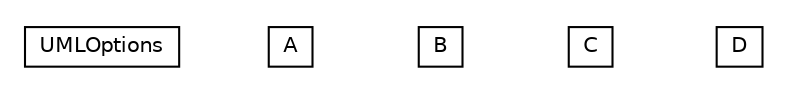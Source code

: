 #!/usr/local/bin/dot
#
# Class diagram 
# Generated by UMLGraph version R5_6-24-gf6e263 (http://www.umlgraph.org/)
#

digraph G {
	edge [fontname="Helvetica",fontsize=10,labelfontname="Helvetica",labelfontsize=10];
	node [fontname="Helvetica",fontsize=10,shape=plaintext];
	nodesep=0.25;
	ranksep=0.5;
	// UMLOptions
	c0 [label=<<table title="UMLOptions" border="0" cellborder="1" cellspacing="0" cellpadding="2" port="p">
		<tr><td><table border="0" cellspacing="0" cellpadding="1">
<tr><td align="center" balign="center"> UMLOptions </td></tr>
		</table></td></tr>
		</table>>, URL="null", fontname="Helvetica", fontcolor="black", fontsize=10.0];
	// A
	c1 [label=<<table title="A" border="0" cellborder="1" cellspacing="0" cellpadding="2" port="p">
		<tr><td><table border="0" cellspacing="0" cellpadding="1">
<tr><td align="center" balign="center"> A </td></tr>
		</table></td></tr>
		</table>>, URL="null", fontname="Helvetica", fontcolor="black", fontsize=10.0];
	// B
	c2 [label=<<table title="B" border="0" cellborder="1" cellspacing="0" cellpadding="2" port="p">
		<tr><td><table border="0" cellspacing="0" cellpadding="1">
<tr><td align="center" balign="center"> B </td></tr>
		</table></td></tr>
		</table>>, URL="null", fontname="Helvetica", fontcolor="black", fontsize=10.0];
	// C
	c3 [label=<<table title="C" border="0" cellborder="1" cellspacing="0" cellpadding="2" port="p">
		<tr><td><table border="0" cellspacing="0" cellpadding="1">
<tr><td align="center" balign="center"> C </td></tr>
		</table></td></tr>
		</table>>, URL="null", fontname="Helvetica", fontcolor="black", fontsize=10.0];
	// D
	c4 [label=<<table title="D" border="0" cellborder="1" cellspacing="0" cellpadding="2" port="p">
		<tr><td><table border="0" cellspacing="0" cellpadding="1">
<tr><td align="center" balign="center"> D </td></tr>
		</table></td></tr>
		</table>>, URL="null", fontname="Helvetica", fontcolor="black", fontsize=10.0];
}

